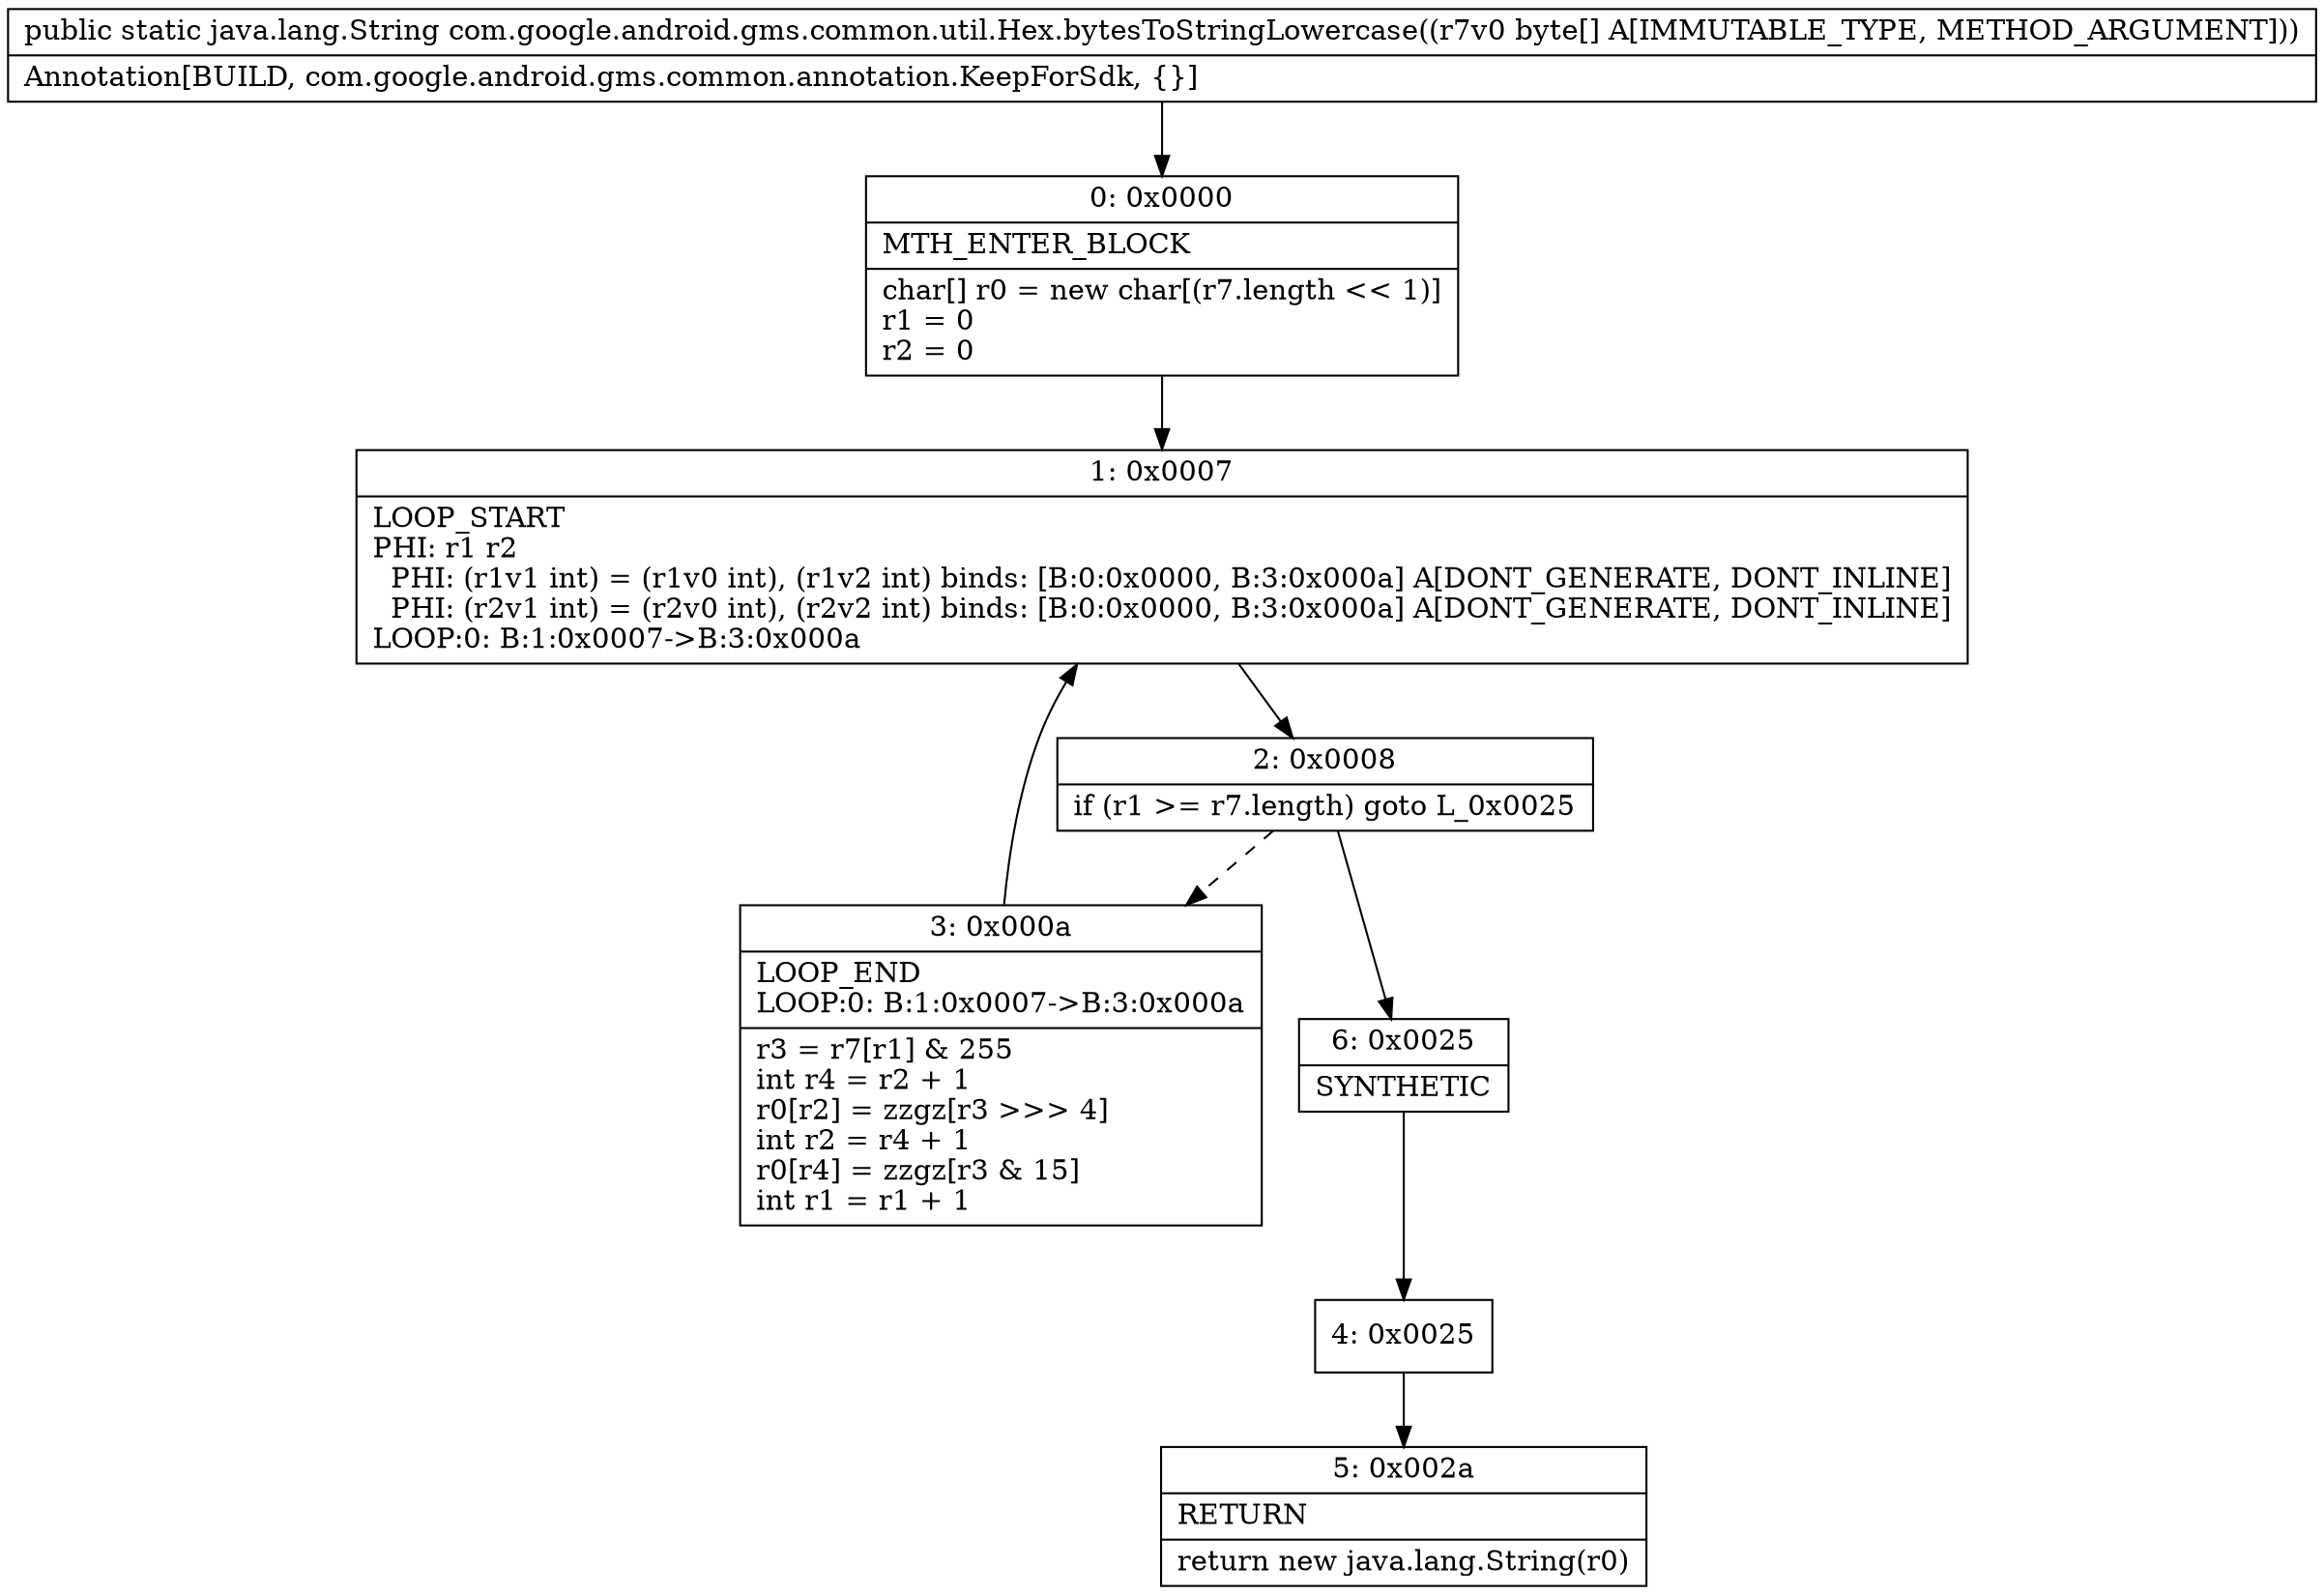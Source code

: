 digraph "CFG forcom.google.android.gms.common.util.Hex.bytesToStringLowercase([B)Ljava\/lang\/String;" {
Node_0 [shape=record,label="{0\:\ 0x0000|MTH_ENTER_BLOCK\l|char[] r0 = new char[(r7.length \<\< 1)]\lr1 = 0\lr2 = 0\l}"];
Node_1 [shape=record,label="{1\:\ 0x0007|LOOP_START\lPHI: r1 r2 \l  PHI: (r1v1 int) = (r1v0 int), (r1v2 int) binds: [B:0:0x0000, B:3:0x000a] A[DONT_GENERATE, DONT_INLINE]\l  PHI: (r2v1 int) = (r2v0 int), (r2v2 int) binds: [B:0:0x0000, B:3:0x000a] A[DONT_GENERATE, DONT_INLINE]\lLOOP:0: B:1:0x0007\-\>B:3:0x000a\l}"];
Node_2 [shape=record,label="{2\:\ 0x0008|if (r1 \>= r7.length) goto L_0x0025\l}"];
Node_3 [shape=record,label="{3\:\ 0x000a|LOOP_END\lLOOP:0: B:1:0x0007\-\>B:3:0x000a\l|r3 = r7[r1] & 255\lint r4 = r2 + 1\lr0[r2] = zzgz[r3 \>\>\> 4]\lint r2 = r4 + 1\lr0[r4] = zzgz[r3 & 15]\lint r1 = r1 + 1\l}"];
Node_4 [shape=record,label="{4\:\ 0x0025}"];
Node_5 [shape=record,label="{5\:\ 0x002a|RETURN\l|return new java.lang.String(r0)\l}"];
Node_6 [shape=record,label="{6\:\ 0x0025|SYNTHETIC\l}"];
MethodNode[shape=record,label="{public static java.lang.String com.google.android.gms.common.util.Hex.bytesToStringLowercase((r7v0 byte[] A[IMMUTABLE_TYPE, METHOD_ARGUMENT]))  | Annotation[BUILD, com.google.android.gms.common.annotation.KeepForSdk, \{\}]\l}"];
MethodNode -> Node_0;
Node_0 -> Node_1;
Node_1 -> Node_2;
Node_2 -> Node_3[style=dashed];
Node_2 -> Node_6;
Node_3 -> Node_1;
Node_4 -> Node_5;
Node_6 -> Node_4;
}

